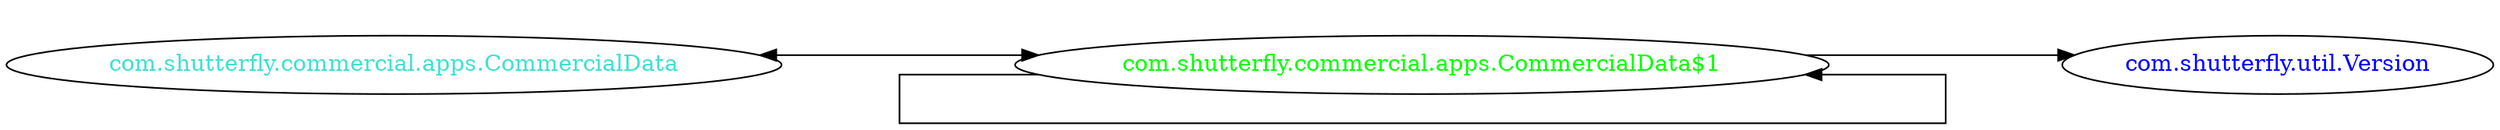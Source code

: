 digraph dependencyGraph {
 concentrate=true;
 ranksep="2.0";
 rankdir="LR"; 
 splines="ortho";
"com.shutterfly.commercial.apps.CommercialData$1" [fontcolor="red"];
"com.shutterfly.util.Version" [ fontcolor="blue" ];
"com.shutterfly.commercial.apps.CommercialData$1"->"com.shutterfly.util.Version";
"com.shutterfly.commercial.apps.CommercialData$1" [ fontcolor="green" ];
"com.shutterfly.commercial.apps.CommercialData$1"->"com.shutterfly.commercial.apps.CommercialData$1";
"com.shutterfly.commercial.apps.CommercialData" [ fontcolor="turquoise" ];
"com.shutterfly.commercial.apps.CommercialData"->"com.shutterfly.commercial.apps.CommercialData$1" [dir=both];
}